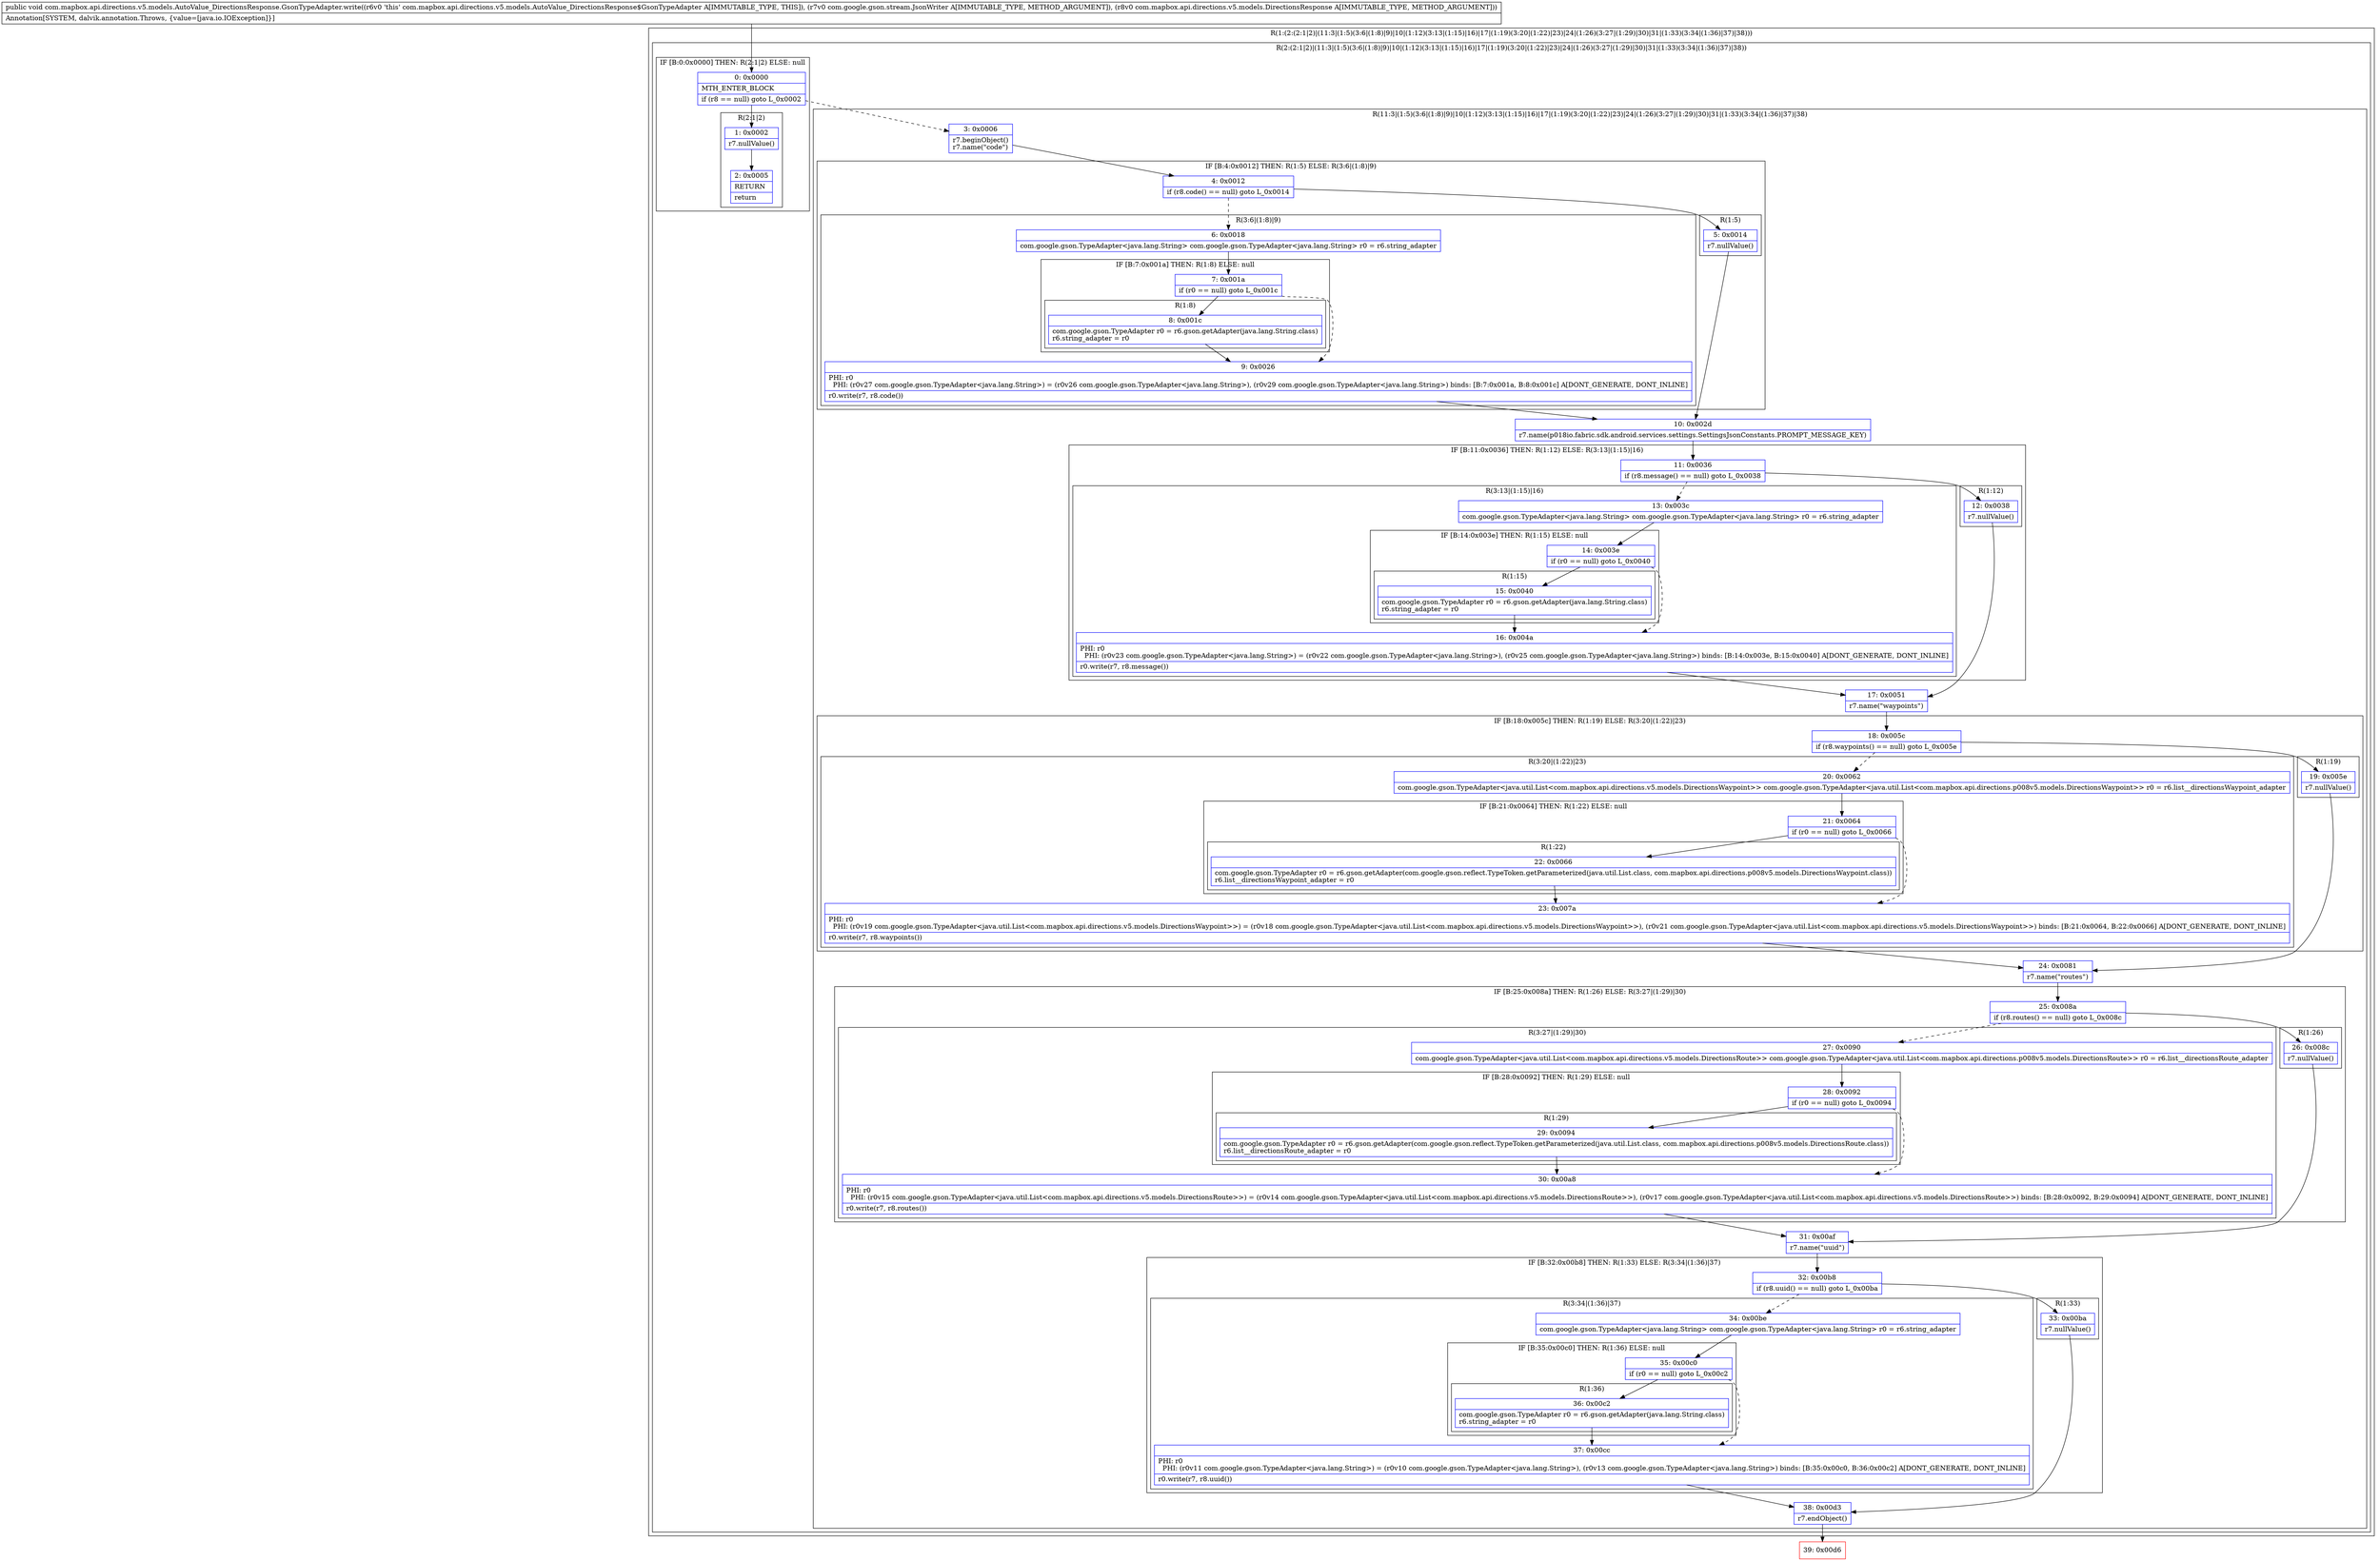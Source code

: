 digraph "CFG forcom.mapbox.api.directions.v5.models.AutoValue_DirectionsResponse.GsonTypeAdapter.write(Lcom\/google\/gson\/stream\/JsonWriter;Lcom\/mapbox\/api\/directions\/v5\/models\/DirectionsResponse;)V" {
subgraph cluster_Region_1246507180 {
label = "R(1:(2:(2:1|2)|(11:3|(1:5)(3:6|(1:8)|9)|10|(1:12)(3:13|(1:15)|16)|17|(1:19)(3:20|(1:22)|23)|24|(1:26)(3:27|(1:29)|30)|31|(1:33)(3:34|(1:36)|37)|38)))";
node [shape=record,color=blue];
subgraph cluster_Region_1700333386 {
label = "R(2:(2:1|2)|(11:3|(1:5)(3:6|(1:8)|9)|10|(1:12)(3:13|(1:15)|16)|17|(1:19)(3:20|(1:22)|23)|24|(1:26)(3:27|(1:29)|30)|31|(1:33)(3:34|(1:36)|37)|38))";
node [shape=record,color=blue];
subgraph cluster_IfRegion_2092797646 {
label = "IF [B:0:0x0000] THEN: R(2:1|2) ELSE: null";
node [shape=record,color=blue];
Node_0 [shape=record,label="{0\:\ 0x0000|MTH_ENTER_BLOCK\l|if (r8 == null) goto L_0x0002\l}"];
subgraph cluster_Region_676531524 {
label = "R(2:1|2)";
node [shape=record,color=blue];
Node_1 [shape=record,label="{1\:\ 0x0002|r7.nullValue()\l}"];
Node_2 [shape=record,label="{2\:\ 0x0005|RETURN\l|return\l}"];
}
}
subgraph cluster_Region_61968818 {
label = "R(11:3|(1:5)(3:6|(1:8)|9)|10|(1:12)(3:13|(1:15)|16)|17|(1:19)(3:20|(1:22)|23)|24|(1:26)(3:27|(1:29)|30)|31|(1:33)(3:34|(1:36)|37)|38)";
node [shape=record,color=blue];
Node_3 [shape=record,label="{3\:\ 0x0006|r7.beginObject()\lr7.name(\"code\")\l}"];
subgraph cluster_IfRegion_780117465 {
label = "IF [B:4:0x0012] THEN: R(1:5) ELSE: R(3:6|(1:8)|9)";
node [shape=record,color=blue];
Node_4 [shape=record,label="{4\:\ 0x0012|if (r8.code() == null) goto L_0x0014\l}"];
subgraph cluster_Region_1050969382 {
label = "R(1:5)";
node [shape=record,color=blue];
Node_5 [shape=record,label="{5\:\ 0x0014|r7.nullValue()\l}"];
}
subgraph cluster_Region_1779878113 {
label = "R(3:6|(1:8)|9)";
node [shape=record,color=blue];
Node_6 [shape=record,label="{6\:\ 0x0018|com.google.gson.TypeAdapter\<java.lang.String\> com.google.gson.TypeAdapter\<java.lang.String\> r0 = r6.string_adapter\l}"];
subgraph cluster_IfRegion_2044488461 {
label = "IF [B:7:0x001a] THEN: R(1:8) ELSE: null";
node [shape=record,color=blue];
Node_7 [shape=record,label="{7\:\ 0x001a|if (r0 == null) goto L_0x001c\l}"];
subgraph cluster_Region_82140239 {
label = "R(1:8)";
node [shape=record,color=blue];
Node_8 [shape=record,label="{8\:\ 0x001c|com.google.gson.TypeAdapter r0 = r6.gson.getAdapter(java.lang.String.class)\lr6.string_adapter = r0\l}"];
}
}
Node_9 [shape=record,label="{9\:\ 0x0026|PHI: r0 \l  PHI: (r0v27 com.google.gson.TypeAdapter\<java.lang.String\>) = (r0v26 com.google.gson.TypeAdapter\<java.lang.String\>), (r0v29 com.google.gson.TypeAdapter\<java.lang.String\>) binds: [B:7:0x001a, B:8:0x001c] A[DONT_GENERATE, DONT_INLINE]\l|r0.write(r7, r8.code())\l}"];
}
}
Node_10 [shape=record,label="{10\:\ 0x002d|r7.name(p018io.fabric.sdk.android.services.settings.SettingsJsonConstants.PROMPT_MESSAGE_KEY)\l}"];
subgraph cluster_IfRegion_237864603 {
label = "IF [B:11:0x0036] THEN: R(1:12) ELSE: R(3:13|(1:15)|16)";
node [shape=record,color=blue];
Node_11 [shape=record,label="{11\:\ 0x0036|if (r8.message() == null) goto L_0x0038\l}"];
subgraph cluster_Region_27179757 {
label = "R(1:12)";
node [shape=record,color=blue];
Node_12 [shape=record,label="{12\:\ 0x0038|r7.nullValue()\l}"];
}
subgraph cluster_Region_482235512 {
label = "R(3:13|(1:15)|16)";
node [shape=record,color=blue];
Node_13 [shape=record,label="{13\:\ 0x003c|com.google.gson.TypeAdapter\<java.lang.String\> com.google.gson.TypeAdapter\<java.lang.String\> r0 = r6.string_adapter\l}"];
subgraph cluster_IfRegion_2081007022 {
label = "IF [B:14:0x003e] THEN: R(1:15) ELSE: null";
node [shape=record,color=blue];
Node_14 [shape=record,label="{14\:\ 0x003e|if (r0 == null) goto L_0x0040\l}"];
subgraph cluster_Region_899226541 {
label = "R(1:15)";
node [shape=record,color=blue];
Node_15 [shape=record,label="{15\:\ 0x0040|com.google.gson.TypeAdapter r0 = r6.gson.getAdapter(java.lang.String.class)\lr6.string_adapter = r0\l}"];
}
}
Node_16 [shape=record,label="{16\:\ 0x004a|PHI: r0 \l  PHI: (r0v23 com.google.gson.TypeAdapter\<java.lang.String\>) = (r0v22 com.google.gson.TypeAdapter\<java.lang.String\>), (r0v25 com.google.gson.TypeAdapter\<java.lang.String\>) binds: [B:14:0x003e, B:15:0x0040] A[DONT_GENERATE, DONT_INLINE]\l|r0.write(r7, r8.message())\l}"];
}
}
Node_17 [shape=record,label="{17\:\ 0x0051|r7.name(\"waypoints\")\l}"];
subgraph cluster_IfRegion_1385993834 {
label = "IF [B:18:0x005c] THEN: R(1:19) ELSE: R(3:20|(1:22)|23)";
node [shape=record,color=blue];
Node_18 [shape=record,label="{18\:\ 0x005c|if (r8.waypoints() == null) goto L_0x005e\l}"];
subgraph cluster_Region_1217115306 {
label = "R(1:19)";
node [shape=record,color=blue];
Node_19 [shape=record,label="{19\:\ 0x005e|r7.nullValue()\l}"];
}
subgraph cluster_Region_2140848768 {
label = "R(3:20|(1:22)|23)";
node [shape=record,color=blue];
Node_20 [shape=record,label="{20\:\ 0x0062|com.google.gson.TypeAdapter\<java.util.List\<com.mapbox.api.directions.v5.models.DirectionsWaypoint\>\> com.google.gson.TypeAdapter\<java.util.List\<com.mapbox.api.directions.p008v5.models.DirectionsWaypoint\>\> r0 = r6.list__directionsWaypoint_adapter\l}"];
subgraph cluster_IfRegion_277922597 {
label = "IF [B:21:0x0064] THEN: R(1:22) ELSE: null";
node [shape=record,color=blue];
Node_21 [shape=record,label="{21\:\ 0x0064|if (r0 == null) goto L_0x0066\l}"];
subgraph cluster_Region_1452538177 {
label = "R(1:22)";
node [shape=record,color=blue];
Node_22 [shape=record,label="{22\:\ 0x0066|com.google.gson.TypeAdapter r0 = r6.gson.getAdapter(com.google.gson.reflect.TypeToken.getParameterized(java.util.List.class, com.mapbox.api.directions.p008v5.models.DirectionsWaypoint.class))\lr6.list__directionsWaypoint_adapter = r0\l}"];
}
}
Node_23 [shape=record,label="{23\:\ 0x007a|PHI: r0 \l  PHI: (r0v19 com.google.gson.TypeAdapter\<java.util.List\<com.mapbox.api.directions.v5.models.DirectionsWaypoint\>\>) = (r0v18 com.google.gson.TypeAdapter\<java.util.List\<com.mapbox.api.directions.v5.models.DirectionsWaypoint\>\>), (r0v21 com.google.gson.TypeAdapter\<java.util.List\<com.mapbox.api.directions.v5.models.DirectionsWaypoint\>\>) binds: [B:21:0x0064, B:22:0x0066] A[DONT_GENERATE, DONT_INLINE]\l|r0.write(r7, r8.waypoints())\l}"];
}
}
Node_24 [shape=record,label="{24\:\ 0x0081|r7.name(\"routes\")\l}"];
subgraph cluster_IfRegion_720435838 {
label = "IF [B:25:0x008a] THEN: R(1:26) ELSE: R(3:27|(1:29)|30)";
node [shape=record,color=blue];
Node_25 [shape=record,label="{25\:\ 0x008a|if (r8.routes() == null) goto L_0x008c\l}"];
subgraph cluster_Region_1590518815 {
label = "R(1:26)";
node [shape=record,color=blue];
Node_26 [shape=record,label="{26\:\ 0x008c|r7.nullValue()\l}"];
}
subgraph cluster_Region_536945702 {
label = "R(3:27|(1:29)|30)";
node [shape=record,color=blue];
Node_27 [shape=record,label="{27\:\ 0x0090|com.google.gson.TypeAdapter\<java.util.List\<com.mapbox.api.directions.v5.models.DirectionsRoute\>\> com.google.gson.TypeAdapter\<java.util.List\<com.mapbox.api.directions.p008v5.models.DirectionsRoute\>\> r0 = r6.list__directionsRoute_adapter\l}"];
subgraph cluster_IfRegion_1738373112 {
label = "IF [B:28:0x0092] THEN: R(1:29) ELSE: null";
node [shape=record,color=blue];
Node_28 [shape=record,label="{28\:\ 0x0092|if (r0 == null) goto L_0x0094\l}"];
subgraph cluster_Region_489385411 {
label = "R(1:29)";
node [shape=record,color=blue];
Node_29 [shape=record,label="{29\:\ 0x0094|com.google.gson.TypeAdapter r0 = r6.gson.getAdapter(com.google.gson.reflect.TypeToken.getParameterized(java.util.List.class, com.mapbox.api.directions.p008v5.models.DirectionsRoute.class))\lr6.list__directionsRoute_adapter = r0\l}"];
}
}
Node_30 [shape=record,label="{30\:\ 0x00a8|PHI: r0 \l  PHI: (r0v15 com.google.gson.TypeAdapter\<java.util.List\<com.mapbox.api.directions.v5.models.DirectionsRoute\>\>) = (r0v14 com.google.gson.TypeAdapter\<java.util.List\<com.mapbox.api.directions.v5.models.DirectionsRoute\>\>), (r0v17 com.google.gson.TypeAdapter\<java.util.List\<com.mapbox.api.directions.v5.models.DirectionsRoute\>\>) binds: [B:28:0x0092, B:29:0x0094] A[DONT_GENERATE, DONT_INLINE]\l|r0.write(r7, r8.routes())\l}"];
}
}
Node_31 [shape=record,label="{31\:\ 0x00af|r7.name(\"uuid\")\l}"];
subgraph cluster_IfRegion_1758758506 {
label = "IF [B:32:0x00b8] THEN: R(1:33) ELSE: R(3:34|(1:36)|37)";
node [shape=record,color=blue];
Node_32 [shape=record,label="{32\:\ 0x00b8|if (r8.uuid() == null) goto L_0x00ba\l}"];
subgraph cluster_Region_2112831806 {
label = "R(1:33)";
node [shape=record,color=blue];
Node_33 [shape=record,label="{33\:\ 0x00ba|r7.nullValue()\l}"];
}
subgraph cluster_Region_671261375 {
label = "R(3:34|(1:36)|37)";
node [shape=record,color=blue];
Node_34 [shape=record,label="{34\:\ 0x00be|com.google.gson.TypeAdapter\<java.lang.String\> com.google.gson.TypeAdapter\<java.lang.String\> r0 = r6.string_adapter\l}"];
subgraph cluster_IfRegion_1315626685 {
label = "IF [B:35:0x00c0] THEN: R(1:36) ELSE: null";
node [shape=record,color=blue];
Node_35 [shape=record,label="{35\:\ 0x00c0|if (r0 == null) goto L_0x00c2\l}"];
subgraph cluster_Region_1780616651 {
label = "R(1:36)";
node [shape=record,color=blue];
Node_36 [shape=record,label="{36\:\ 0x00c2|com.google.gson.TypeAdapter r0 = r6.gson.getAdapter(java.lang.String.class)\lr6.string_adapter = r0\l}"];
}
}
Node_37 [shape=record,label="{37\:\ 0x00cc|PHI: r0 \l  PHI: (r0v11 com.google.gson.TypeAdapter\<java.lang.String\>) = (r0v10 com.google.gson.TypeAdapter\<java.lang.String\>), (r0v13 com.google.gson.TypeAdapter\<java.lang.String\>) binds: [B:35:0x00c0, B:36:0x00c2] A[DONT_GENERATE, DONT_INLINE]\l|r0.write(r7, r8.uuid())\l}"];
}
}
Node_38 [shape=record,label="{38\:\ 0x00d3|r7.endObject()\l}"];
}
}
}
Node_39 [shape=record,color=red,label="{39\:\ 0x00d6}"];
MethodNode[shape=record,label="{public void com.mapbox.api.directions.v5.models.AutoValue_DirectionsResponse.GsonTypeAdapter.write((r6v0 'this' com.mapbox.api.directions.v5.models.AutoValue_DirectionsResponse$GsonTypeAdapter A[IMMUTABLE_TYPE, THIS]), (r7v0 com.google.gson.stream.JsonWriter A[IMMUTABLE_TYPE, METHOD_ARGUMENT]), (r8v0 com.mapbox.api.directions.v5.models.DirectionsResponse A[IMMUTABLE_TYPE, METHOD_ARGUMENT]))  | Annotation[SYSTEM, dalvik.annotation.Throws, \{value=[java.io.IOException]\}]\l}"];
MethodNode -> Node_0;
Node_0 -> Node_1;
Node_0 -> Node_3[style=dashed];
Node_1 -> Node_2;
Node_3 -> Node_4;
Node_4 -> Node_5;
Node_4 -> Node_6[style=dashed];
Node_5 -> Node_10;
Node_6 -> Node_7;
Node_7 -> Node_8;
Node_7 -> Node_9[style=dashed];
Node_8 -> Node_9;
Node_9 -> Node_10;
Node_10 -> Node_11;
Node_11 -> Node_12;
Node_11 -> Node_13[style=dashed];
Node_12 -> Node_17;
Node_13 -> Node_14;
Node_14 -> Node_15;
Node_14 -> Node_16[style=dashed];
Node_15 -> Node_16;
Node_16 -> Node_17;
Node_17 -> Node_18;
Node_18 -> Node_19;
Node_18 -> Node_20[style=dashed];
Node_19 -> Node_24;
Node_20 -> Node_21;
Node_21 -> Node_22;
Node_21 -> Node_23[style=dashed];
Node_22 -> Node_23;
Node_23 -> Node_24;
Node_24 -> Node_25;
Node_25 -> Node_26;
Node_25 -> Node_27[style=dashed];
Node_26 -> Node_31;
Node_27 -> Node_28;
Node_28 -> Node_29;
Node_28 -> Node_30[style=dashed];
Node_29 -> Node_30;
Node_30 -> Node_31;
Node_31 -> Node_32;
Node_32 -> Node_33;
Node_32 -> Node_34[style=dashed];
Node_33 -> Node_38;
Node_34 -> Node_35;
Node_35 -> Node_36;
Node_35 -> Node_37[style=dashed];
Node_36 -> Node_37;
Node_37 -> Node_38;
Node_38 -> Node_39;
}

